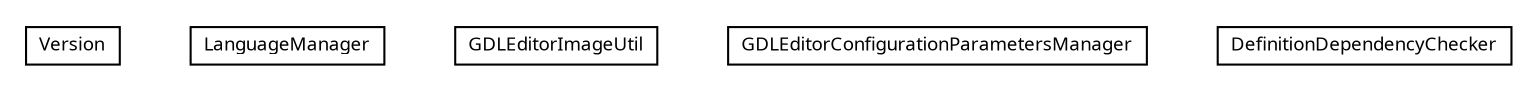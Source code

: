 #!/usr/local/bin/dot
#
# Class diagram 
# Generated by UMLGraph version R5_6 (http://www.umlgraph.org/)
#

digraph G {
	edge [fontname="Trebuchet MS",fontsize=10,labelfontname="Trebuchet MS",labelfontsize=10];
	node [fontname="Trebuchet MS",fontsize=10,shape=plaintext];
	nodesep=0.25;
	ranksep=0.5;
	// se.cambio.cds.gdl.editor.util.Version
	c60465 [label=<<table title="se.cambio.cds.gdl.editor.util.Version" border="0" cellborder="1" cellspacing="0" cellpadding="2" port="p" href="./Version.html">
		<tr><td><table border="0" cellspacing="0" cellpadding="1">
<tr><td align="center" balign="center"><font face="Trebuchet MS"> Version </font></td></tr>
		</table></td></tr>
		</table>>, URL="./Version.html", fontname="Trebuchet MS", fontcolor="black", fontsize=9.0];
	// se.cambio.cds.gdl.editor.util.LanguageManager
	c60466 [label=<<table title="se.cambio.cds.gdl.editor.util.LanguageManager" border="0" cellborder="1" cellspacing="0" cellpadding="2" port="p" href="./LanguageManager.html">
		<tr><td><table border="0" cellspacing="0" cellpadding="1">
<tr><td align="center" balign="center"><font face="Trebuchet MS"> LanguageManager </font></td></tr>
		</table></td></tr>
		</table>>, URL="./LanguageManager.html", fontname="Trebuchet MS", fontcolor="black", fontsize=9.0];
	// se.cambio.cds.gdl.editor.util.GDLEditorImageUtil
	c60467 [label=<<table title="se.cambio.cds.gdl.editor.util.GDLEditorImageUtil" border="0" cellborder="1" cellspacing="0" cellpadding="2" port="p" href="./GDLEditorImageUtil.html">
		<tr><td><table border="0" cellspacing="0" cellpadding="1">
<tr><td align="center" balign="center"><font face="Trebuchet MS"> GDLEditorImageUtil </font></td></tr>
		</table></td></tr>
		</table>>, URL="./GDLEditorImageUtil.html", fontname="Trebuchet MS", fontcolor="black", fontsize=9.0];
	// se.cambio.cds.gdl.editor.util.GDLEditorConfigurationParametersManager
	c60468 [label=<<table title="se.cambio.cds.gdl.editor.util.GDLEditorConfigurationParametersManager" border="0" cellborder="1" cellspacing="0" cellpadding="2" port="p" href="./GDLEditorConfigurationParametersManager.html">
		<tr><td><table border="0" cellspacing="0" cellpadding="1">
<tr><td align="center" balign="center"><font face="Trebuchet MS"> GDLEditorConfigurationParametersManager </font></td></tr>
		</table></td></tr>
		</table>>, URL="./GDLEditorConfigurationParametersManager.html", fontname="Trebuchet MS", fontcolor="black", fontsize=9.0];
	// se.cambio.cds.gdl.editor.util.DefinitionDependencyChecker
	c60469 [label=<<table title="se.cambio.cds.gdl.editor.util.DefinitionDependencyChecker" border="0" cellborder="1" cellspacing="0" cellpadding="2" port="p" href="./DefinitionDependencyChecker.html">
		<tr><td><table border="0" cellspacing="0" cellpadding="1">
<tr><td align="center" balign="center"><font face="Trebuchet MS"> DefinitionDependencyChecker </font></td></tr>
		</table></td></tr>
		</table>>, URL="./DefinitionDependencyChecker.html", fontname="Trebuchet MS", fontcolor="black", fontsize=9.0];
}

